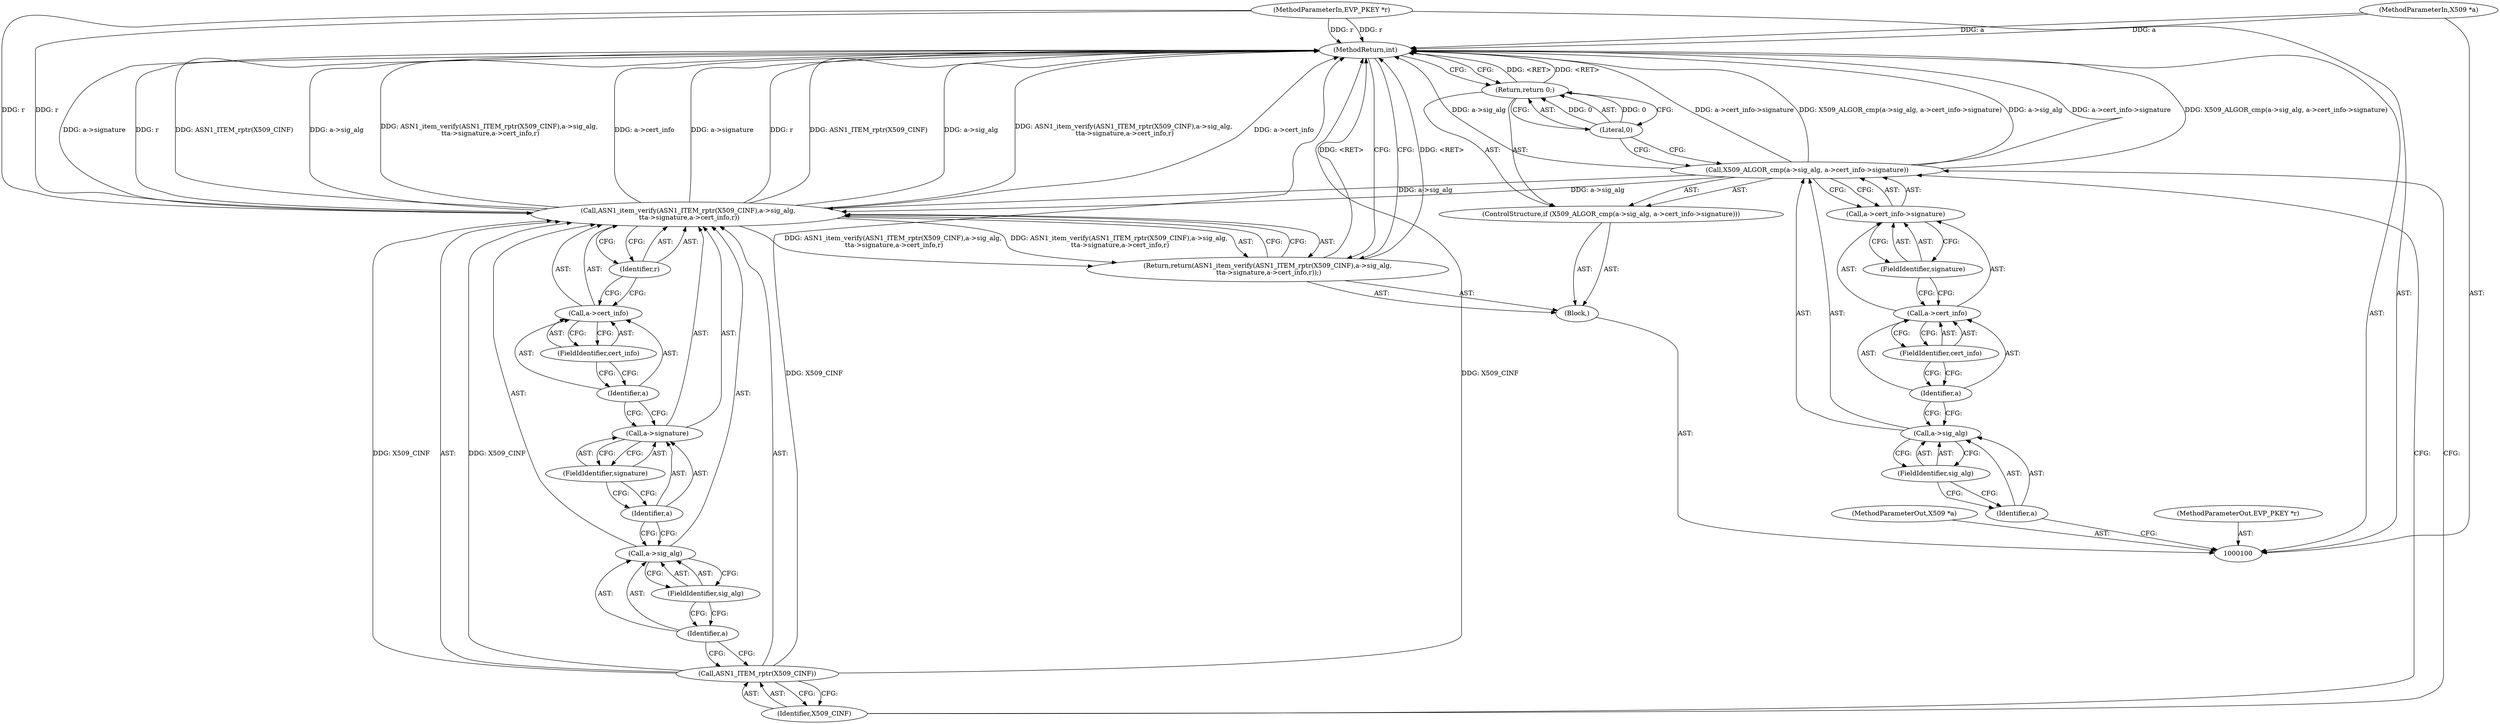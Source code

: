 digraph "0_openssl_684400ce192dac51df3d3e92b61830a6ef90be3e_2" {
"1000130" [label="(MethodReturn,int)"];
"1000101" [label="(MethodParameterIn,X509 *a)"];
"1000159" [label="(MethodParameterOut,X509 *a)"];
"1000102" [label="(MethodParameterIn,EVP_PKEY *r)"];
"1000160" [label="(MethodParameterOut,EVP_PKEY *r)"];
"1000103" [label="(Block,)"];
"1000104" [label="(ControlStructure,if (X509_ALGOR_cmp(a->sig_alg, a->cert_info->signature)))"];
"1000106" [label="(Call,a->sig_alg)"];
"1000107" [label="(Identifier,a)"];
"1000108" [label="(FieldIdentifier,sig_alg)"];
"1000109" [label="(Call,a->cert_info->signature)"];
"1000110" [label="(Call,a->cert_info)"];
"1000111" [label="(Identifier,a)"];
"1000112" [label="(FieldIdentifier,cert_info)"];
"1000113" [label="(FieldIdentifier,signature)"];
"1000105" [label="(Call,X509_ALGOR_cmp(a->sig_alg, a->cert_info->signature))"];
"1000114" [label="(Return,return 0;)"];
"1000115" [label="(Literal,0)"];
"1000116" [label="(Return,return(ASN1_item_verify(ASN1_ITEM_rptr(X509_CINF),a->sig_alg,\n \t\ta->signature,a->cert_info,r));)"];
"1000118" [label="(Call,ASN1_ITEM_rptr(X509_CINF))"];
"1000119" [label="(Identifier,X509_CINF)"];
"1000120" [label="(Call,a->sig_alg)"];
"1000121" [label="(Identifier,a)"];
"1000122" [label="(FieldIdentifier,sig_alg)"];
"1000117" [label="(Call,ASN1_item_verify(ASN1_ITEM_rptr(X509_CINF),a->sig_alg,\n \t\ta->signature,a->cert_info,r))"];
"1000126" [label="(Call,a->cert_info)"];
"1000127" [label="(Identifier,a)"];
"1000128" [label="(FieldIdentifier,cert_info)"];
"1000129" [label="(Identifier,r)"];
"1000123" [label="(Call,a->signature)"];
"1000124" [label="(Identifier,a)"];
"1000125" [label="(FieldIdentifier,signature)"];
"1000130" -> "1000100"  [label="AST: "];
"1000130" -> "1000114"  [label="CFG: "];
"1000130" -> "1000116"  [label="CFG: "];
"1000116" -> "1000130"  [label="DDG: <RET>"];
"1000117" -> "1000130"  [label="DDG: ASN1_item_verify(ASN1_ITEM_rptr(X509_CINF),a->sig_alg,\n \t\ta->signature,a->cert_info,r)"];
"1000117" -> "1000130"  [label="DDG: a->cert_info"];
"1000117" -> "1000130"  [label="DDG: a->signature"];
"1000117" -> "1000130"  [label="DDG: r"];
"1000117" -> "1000130"  [label="DDG: ASN1_ITEM_rptr(X509_CINF)"];
"1000117" -> "1000130"  [label="DDG: a->sig_alg"];
"1000105" -> "1000130"  [label="DDG: X509_ALGOR_cmp(a->sig_alg, a->cert_info->signature)"];
"1000105" -> "1000130"  [label="DDG: a->sig_alg"];
"1000105" -> "1000130"  [label="DDG: a->cert_info->signature"];
"1000102" -> "1000130"  [label="DDG: r"];
"1000118" -> "1000130"  [label="DDG: X509_CINF"];
"1000101" -> "1000130"  [label="DDG: a"];
"1000114" -> "1000130"  [label="DDG: <RET>"];
"1000101" -> "1000100"  [label="AST: "];
"1000101" -> "1000130"  [label="DDG: a"];
"1000159" -> "1000100"  [label="AST: "];
"1000102" -> "1000100"  [label="AST: "];
"1000102" -> "1000130"  [label="DDG: r"];
"1000102" -> "1000117"  [label="DDG: r"];
"1000160" -> "1000100"  [label="AST: "];
"1000103" -> "1000100"  [label="AST: "];
"1000104" -> "1000103"  [label="AST: "];
"1000116" -> "1000103"  [label="AST: "];
"1000104" -> "1000103"  [label="AST: "];
"1000105" -> "1000104"  [label="AST: "];
"1000114" -> "1000104"  [label="AST: "];
"1000106" -> "1000105"  [label="AST: "];
"1000106" -> "1000108"  [label="CFG: "];
"1000107" -> "1000106"  [label="AST: "];
"1000108" -> "1000106"  [label="AST: "];
"1000111" -> "1000106"  [label="CFG: "];
"1000107" -> "1000106"  [label="AST: "];
"1000107" -> "1000100"  [label="CFG: "];
"1000108" -> "1000107"  [label="CFG: "];
"1000108" -> "1000106"  [label="AST: "];
"1000108" -> "1000107"  [label="CFG: "];
"1000106" -> "1000108"  [label="CFG: "];
"1000109" -> "1000105"  [label="AST: "];
"1000109" -> "1000113"  [label="CFG: "];
"1000110" -> "1000109"  [label="AST: "];
"1000113" -> "1000109"  [label="AST: "];
"1000105" -> "1000109"  [label="CFG: "];
"1000110" -> "1000109"  [label="AST: "];
"1000110" -> "1000112"  [label="CFG: "];
"1000111" -> "1000110"  [label="AST: "];
"1000112" -> "1000110"  [label="AST: "];
"1000113" -> "1000110"  [label="CFG: "];
"1000111" -> "1000110"  [label="AST: "];
"1000111" -> "1000106"  [label="CFG: "];
"1000112" -> "1000111"  [label="CFG: "];
"1000112" -> "1000110"  [label="AST: "];
"1000112" -> "1000111"  [label="CFG: "];
"1000110" -> "1000112"  [label="CFG: "];
"1000113" -> "1000109"  [label="AST: "];
"1000113" -> "1000110"  [label="CFG: "];
"1000109" -> "1000113"  [label="CFG: "];
"1000105" -> "1000104"  [label="AST: "];
"1000105" -> "1000109"  [label="CFG: "];
"1000106" -> "1000105"  [label="AST: "];
"1000109" -> "1000105"  [label="AST: "];
"1000115" -> "1000105"  [label="CFG: "];
"1000119" -> "1000105"  [label="CFG: "];
"1000105" -> "1000130"  [label="DDG: X509_ALGOR_cmp(a->sig_alg, a->cert_info->signature)"];
"1000105" -> "1000130"  [label="DDG: a->sig_alg"];
"1000105" -> "1000130"  [label="DDG: a->cert_info->signature"];
"1000105" -> "1000117"  [label="DDG: a->sig_alg"];
"1000114" -> "1000104"  [label="AST: "];
"1000114" -> "1000115"  [label="CFG: "];
"1000115" -> "1000114"  [label="AST: "];
"1000130" -> "1000114"  [label="CFG: "];
"1000114" -> "1000130"  [label="DDG: <RET>"];
"1000115" -> "1000114"  [label="DDG: 0"];
"1000115" -> "1000114"  [label="AST: "];
"1000115" -> "1000105"  [label="CFG: "];
"1000114" -> "1000115"  [label="CFG: "];
"1000115" -> "1000114"  [label="DDG: 0"];
"1000116" -> "1000103"  [label="AST: "];
"1000116" -> "1000117"  [label="CFG: "];
"1000117" -> "1000116"  [label="AST: "];
"1000130" -> "1000116"  [label="CFG: "];
"1000116" -> "1000130"  [label="DDG: <RET>"];
"1000117" -> "1000116"  [label="DDG: ASN1_item_verify(ASN1_ITEM_rptr(X509_CINF),a->sig_alg,\n \t\ta->signature,a->cert_info,r)"];
"1000118" -> "1000117"  [label="AST: "];
"1000118" -> "1000119"  [label="CFG: "];
"1000119" -> "1000118"  [label="AST: "];
"1000121" -> "1000118"  [label="CFG: "];
"1000118" -> "1000130"  [label="DDG: X509_CINF"];
"1000118" -> "1000117"  [label="DDG: X509_CINF"];
"1000119" -> "1000118"  [label="AST: "];
"1000119" -> "1000105"  [label="CFG: "];
"1000118" -> "1000119"  [label="CFG: "];
"1000120" -> "1000117"  [label="AST: "];
"1000120" -> "1000122"  [label="CFG: "];
"1000121" -> "1000120"  [label="AST: "];
"1000122" -> "1000120"  [label="AST: "];
"1000124" -> "1000120"  [label="CFG: "];
"1000121" -> "1000120"  [label="AST: "];
"1000121" -> "1000118"  [label="CFG: "];
"1000122" -> "1000121"  [label="CFG: "];
"1000122" -> "1000120"  [label="AST: "];
"1000122" -> "1000121"  [label="CFG: "];
"1000120" -> "1000122"  [label="CFG: "];
"1000117" -> "1000116"  [label="AST: "];
"1000117" -> "1000129"  [label="CFG: "];
"1000118" -> "1000117"  [label="AST: "];
"1000120" -> "1000117"  [label="AST: "];
"1000123" -> "1000117"  [label="AST: "];
"1000126" -> "1000117"  [label="AST: "];
"1000129" -> "1000117"  [label="AST: "];
"1000116" -> "1000117"  [label="CFG: "];
"1000117" -> "1000130"  [label="DDG: ASN1_item_verify(ASN1_ITEM_rptr(X509_CINF),a->sig_alg,\n \t\ta->signature,a->cert_info,r)"];
"1000117" -> "1000130"  [label="DDG: a->cert_info"];
"1000117" -> "1000130"  [label="DDG: a->signature"];
"1000117" -> "1000130"  [label="DDG: r"];
"1000117" -> "1000130"  [label="DDG: ASN1_ITEM_rptr(X509_CINF)"];
"1000117" -> "1000130"  [label="DDG: a->sig_alg"];
"1000117" -> "1000116"  [label="DDG: ASN1_item_verify(ASN1_ITEM_rptr(X509_CINF),a->sig_alg,\n \t\ta->signature,a->cert_info,r)"];
"1000118" -> "1000117"  [label="DDG: X509_CINF"];
"1000105" -> "1000117"  [label="DDG: a->sig_alg"];
"1000102" -> "1000117"  [label="DDG: r"];
"1000126" -> "1000117"  [label="AST: "];
"1000126" -> "1000128"  [label="CFG: "];
"1000127" -> "1000126"  [label="AST: "];
"1000128" -> "1000126"  [label="AST: "];
"1000129" -> "1000126"  [label="CFG: "];
"1000127" -> "1000126"  [label="AST: "];
"1000127" -> "1000123"  [label="CFG: "];
"1000128" -> "1000127"  [label="CFG: "];
"1000128" -> "1000126"  [label="AST: "];
"1000128" -> "1000127"  [label="CFG: "];
"1000126" -> "1000128"  [label="CFG: "];
"1000129" -> "1000117"  [label="AST: "];
"1000129" -> "1000126"  [label="CFG: "];
"1000117" -> "1000129"  [label="CFG: "];
"1000123" -> "1000117"  [label="AST: "];
"1000123" -> "1000125"  [label="CFG: "];
"1000124" -> "1000123"  [label="AST: "];
"1000125" -> "1000123"  [label="AST: "];
"1000127" -> "1000123"  [label="CFG: "];
"1000124" -> "1000123"  [label="AST: "];
"1000124" -> "1000120"  [label="CFG: "];
"1000125" -> "1000124"  [label="CFG: "];
"1000125" -> "1000123"  [label="AST: "];
"1000125" -> "1000124"  [label="CFG: "];
"1000123" -> "1000125"  [label="CFG: "];
}
